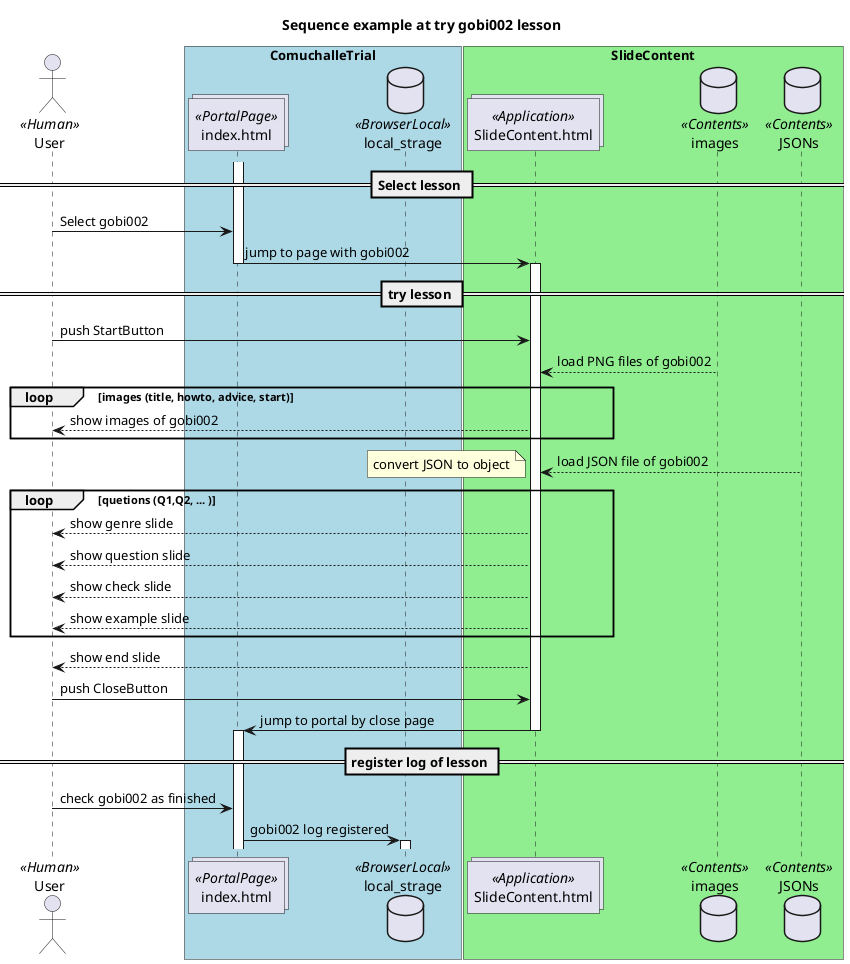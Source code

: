 @startuml

Title
Sequence example at try gobi002 lesson
end Title


actor User << Human >>

box "ComuchalleTrial" #LightBlue
	collections index.html << PortalPage >>
	database local_strage << BrowserLocal >>
end box
box "SlideContent" #LightGreen
	collections SlideContent.html << Application >>
    database images << Contents >>
    database JSONs << Contents >>
end box

== Select lesson ==

activate index.html

User -> index.html : Select gobi002
index.html -> SlideContent.html : jump to page with gobi002

deactivate index.html
activate  SlideContent.html

== try lesson ==

User -> SlideContent.html : push StartButton
SlideContent.html <-- images : load PNG files of gobi002
loop images (title, howto, advice, start)
	User <-- SlideContent.html : show images of gobi002
end loop 

SlideContent.html <-- JSONs : load JSON file of gobi002
note left: convert JSON to object
loop quetions (Q1,Q2, ... )
	User <-- SlideContent.html : show genre slide
	User <-- SlideContent.html : show question slide
	User <-- SlideContent.html : show check slide
	User <-- SlideContent.html : show example slide
end loop 
User <-- SlideContent.html : show end slide

User -> SlideContent.html : push CloseButton
index.html <- SlideContent.html : jump to portal by close page

deactivate  SlideContent.html
activate index.html

== register log of lesson ==

User -> index.html : check gobi002 as finished
index.html -> local_strage : gobi002 log registered
activate local_strage

@enduml

